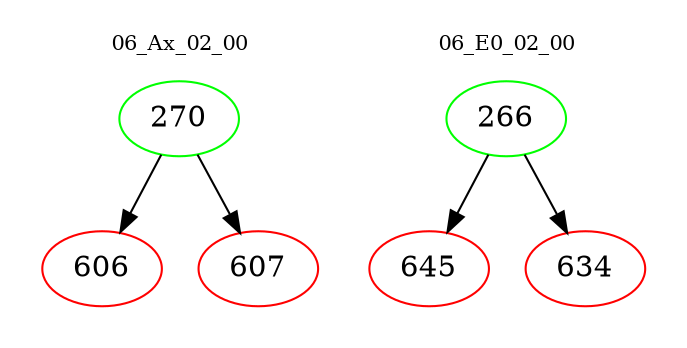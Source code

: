 digraph{
subgraph cluster_0 {
color = white
label = "06_Ax_02_00";
fontsize=10;
T0_270 [label="270", color="green"]
T0_270 -> T0_606 [color="black"]
T0_606 [label="606", color="red"]
T0_270 -> T0_607 [color="black"]
T0_607 [label="607", color="red"]
}
subgraph cluster_1 {
color = white
label = "06_E0_02_00";
fontsize=10;
T1_266 [label="266", color="green"]
T1_266 -> T1_645 [color="black"]
T1_645 [label="645", color="red"]
T1_266 -> T1_634 [color="black"]
T1_634 [label="634", color="red"]
}
}
